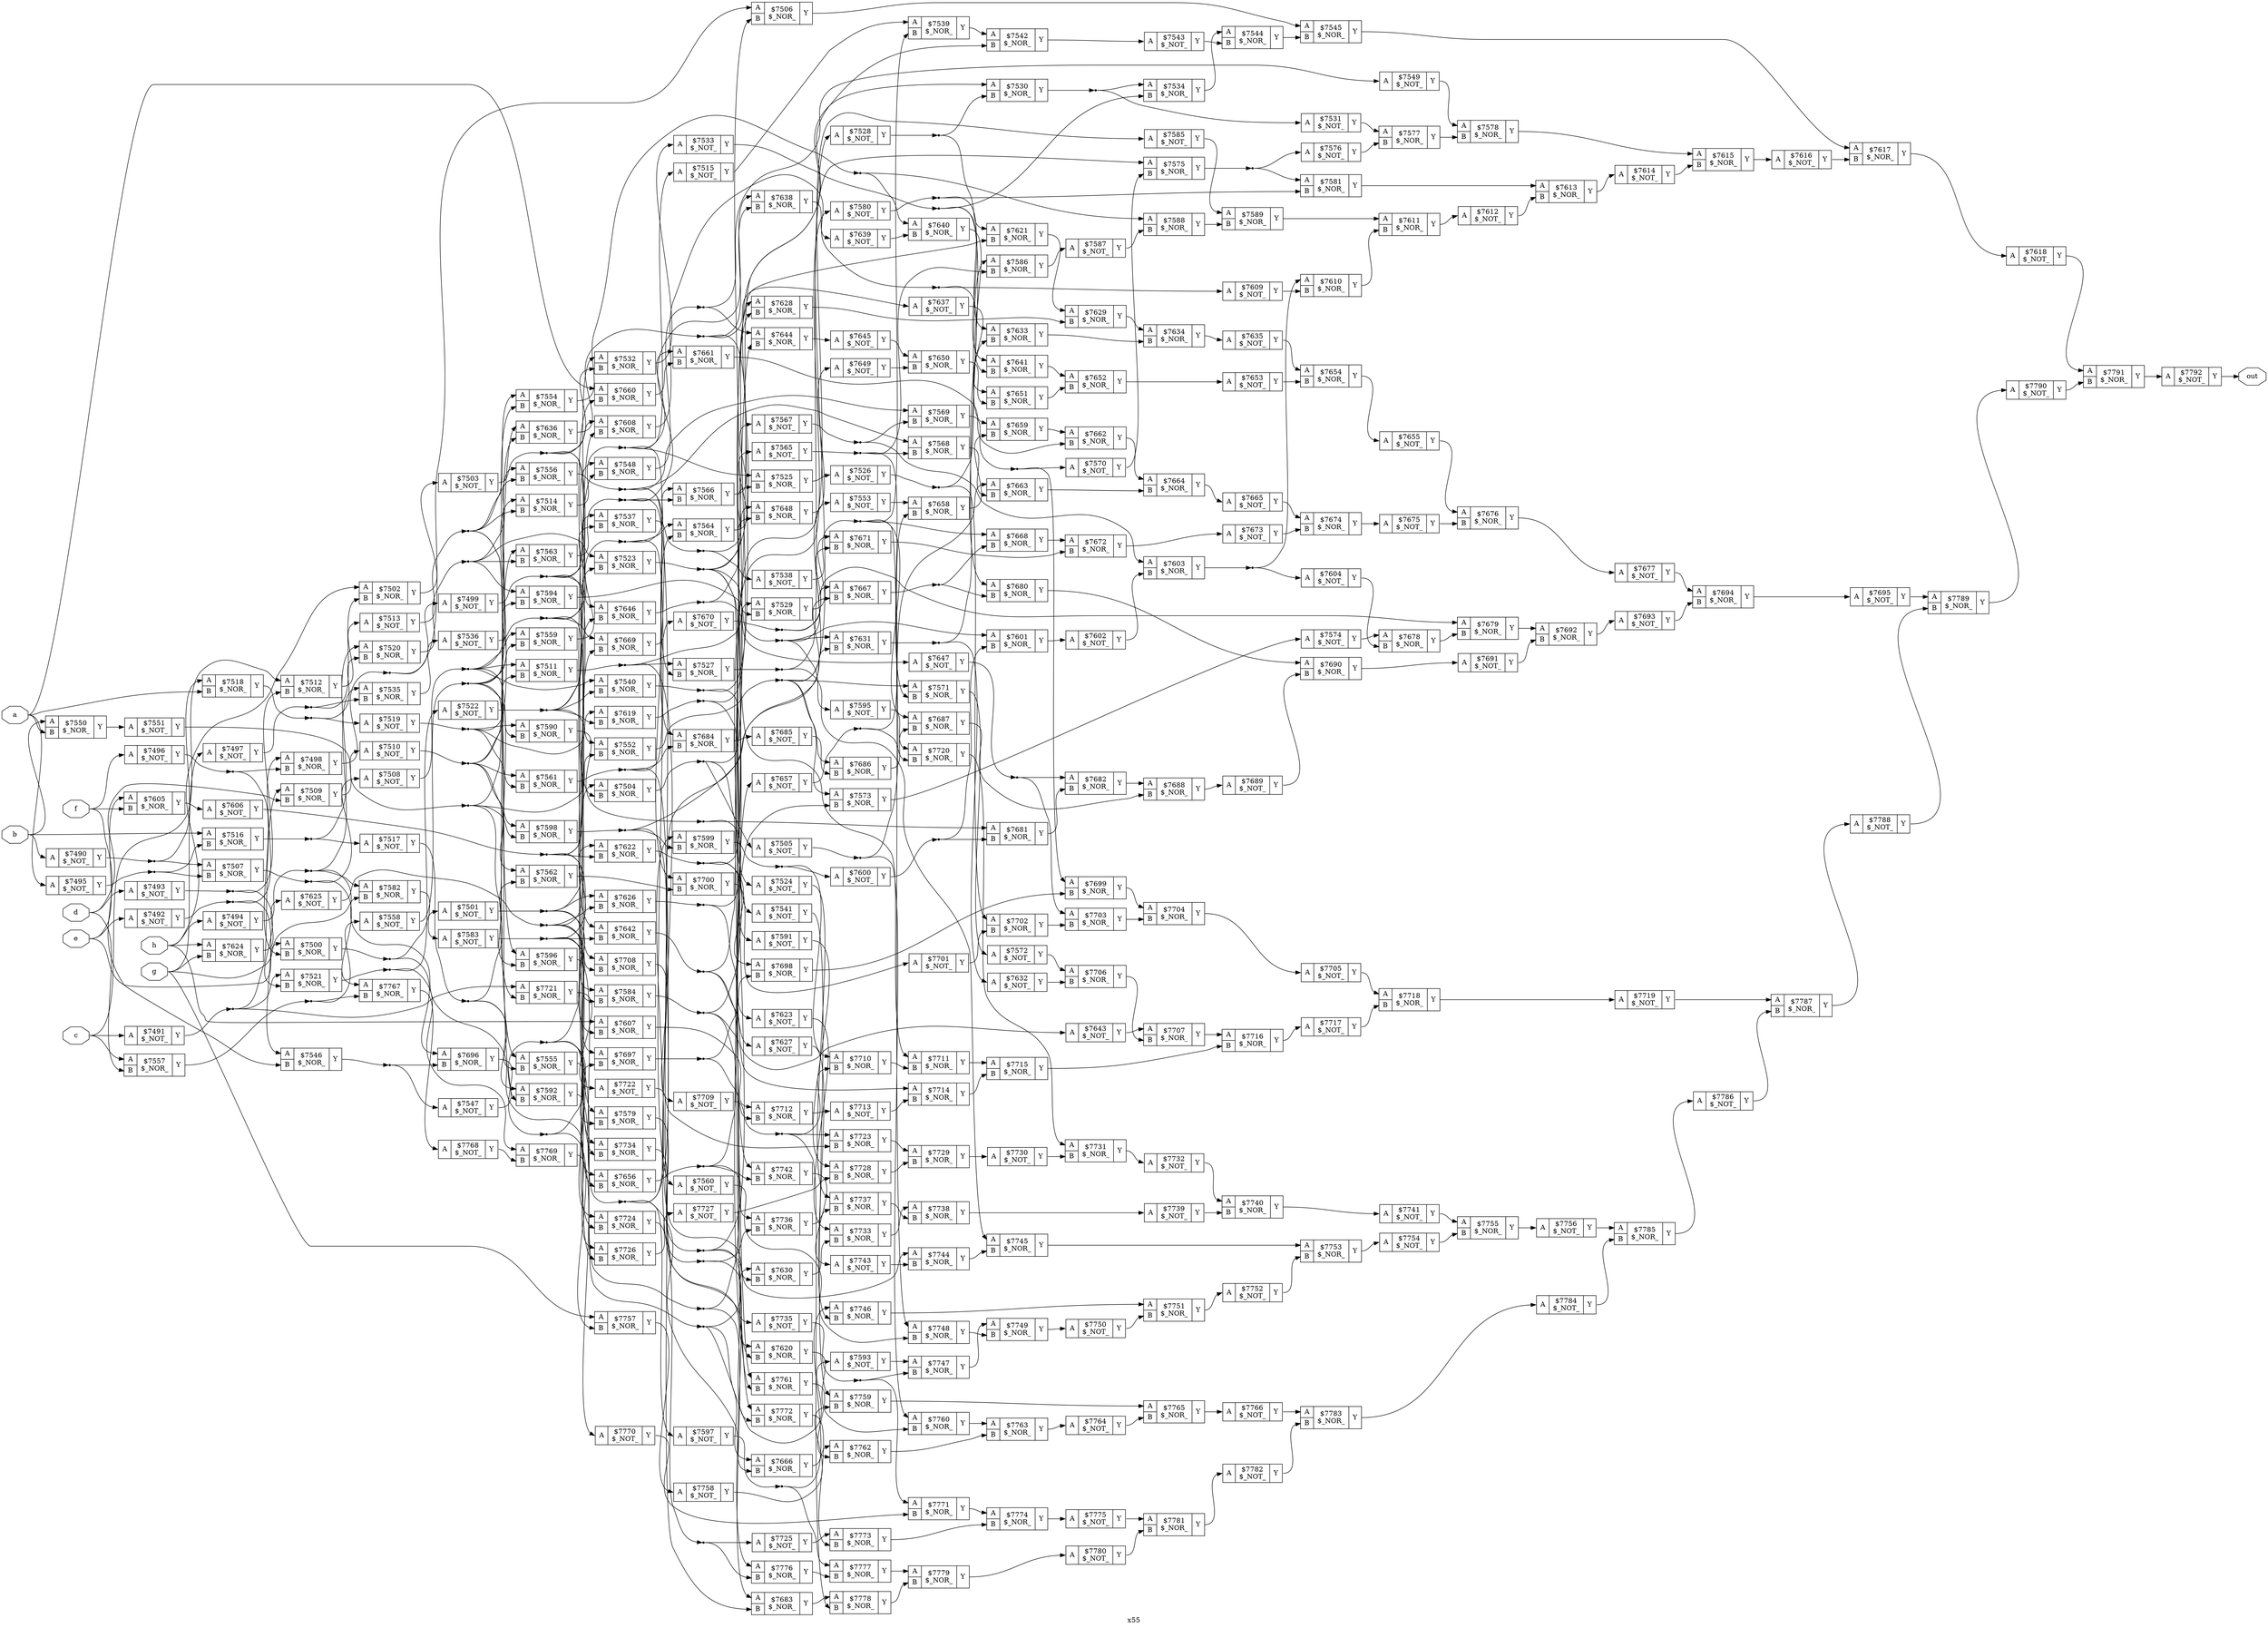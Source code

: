 digraph "x55" {
label="x55";
rankdir="LR";
remincross=true;
n303 [ shape=octagon, label="a", color="black", fontcolor="black" ];
n304 [ shape=octagon, label="b", color="black", fontcolor="black" ];
n305 [ shape=octagon, label="c", color="black", fontcolor="black" ];
n306 [ shape=octagon, label="d", color="black", fontcolor="black" ];
n307 [ shape=octagon, label="e", color="black", fontcolor="black" ];
n308 [ shape=octagon, label="f", color="black", fontcolor="black" ];
n309 [ shape=octagon, label="g", color="black", fontcolor="black" ];
n310 [ shape=octagon, label="h", color="black", fontcolor="black" ];
n311 [ shape=octagon, label="out", color="black", fontcolor="black" ];
c314 [ shape=record, label="{{<p312> A}|$7490\n$_NOT_|{<p313> Y}}" ];
c315 [ shape=record, label="{{<p312> A}|$7491\n$_NOT_|{<p313> Y}}" ];
c316 [ shape=record, label="{{<p312> A}|$7492\n$_NOT_|{<p313> Y}}" ];
c317 [ shape=record, label="{{<p312> A}|$7493\n$_NOT_|{<p313> Y}}" ];
c318 [ shape=record, label="{{<p312> A}|$7494\n$_NOT_|{<p313> Y}}" ];
c319 [ shape=record, label="{{<p312> A}|$7495\n$_NOT_|{<p313> Y}}" ];
c320 [ shape=record, label="{{<p312> A}|$7496\n$_NOT_|{<p313> Y}}" ];
c321 [ shape=record, label="{{<p312> A}|$7497\n$_NOT_|{<p313> Y}}" ];
c323 [ shape=record, label="{{<p312> A|<p322> B}|$7498\n$_NOR_|{<p313> Y}}" ];
c324 [ shape=record, label="{{<p312> A}|$7499\n$_NOT_|{<p313> Y}}" ];
c325 [ shape=record, label="{{<p312> A|<p322> B}|$7500\n$_NOR_|{<p313> Y}}" ];
c326 [ shape=record, label="{{<p312> A}|$7501\n$_NOT_|{<p313> Y}}" ];
c327 [ shape=record, label="{{<p312> A|<p322> B}|$7502\n$_NOR_|{<p313> Y}}" ];
c328 [ shape=record, label="{{<p312> A}|$7503\n$_NOT_|{<p313> Y}}" ];
c329 [ shape=record, label="{{<p312> A|<p322> B}|$7504\n$_NOR_|{<p313> Y}}" ];
c330 [ shape=record, label="{{<p312> A}|$7505\n$_NOT_|{<p313> Y}}" ];
c331 [ shape=record, label="{{<p312> A|<p322> B}|$7506\n$_NOR_|{<p313> Y}}" ];
c332 [ shape=record, label="{{<p312> A|<p322> B}|$7507\n$_NOR_|{<p313> Y}}" ];
c333 [ shape=record, label="{{<p312> A}|$7508\n$_NOT_|{<p313> Y}}" ];
c334 [ shape=record, label="{{<p312> A|<p322> B}|$7509\n$_NOR_|{<p313> Y}}" ];
c335 [ shape=record, label="{{<p312> A}|$7510\n$_NOT_|{<p313> Y}}" ];
c336 [ shape=record, label="{{<p312> A|<p322> B}|$7511\n$_NOR_|{<p313> Y}}" ];
c337 [ shape=record, label="{{<p312> A|<p322> B}|$7512\n$_NOR_|{<p313> Y}}" ];
c338 [ shape=record, label="{{<p312> A}|$7513\n$_NOT_|{<p313> Y}}" ];
c339 [ shape=record, label="{{<p312> A|<p322> B}|$7514\n$_NOR_|{<p313> Y}}" ];
c340 [ shape=record, label="{{<p312> A}|$7515\n$_NOT_|{<p313> Y}}" ];
c341 [ shape=record, label="{{<p312> A|<p322> B}|$7516\n$_NOR_|{<p313> Y}}" ];
c342 [ shape=record, label="{{<p312> A}|$7517\n$_NOT_|{<p313> Y}}" ];
c343 [ shape=record, label="{{<p312> A|<p322> B}|$7518\n$_NOR_|{<p313> Y}}" ];
c344 [ shape=record, label="{{<p312> A}|$7519\n$_NOT_|{<p313> Y}}" ];
c345 [ shape=record, label="{{<p312> A|<p322> B}|$7520\n$_NOR_|{<p313> Y}}" ];
c346 [ shape=record, label="{{<p312> A|<p322> B}|$7521\n$_NOR_|{<p313> Y}}" ];
c347 [ shape=record, label="{{<p312> A}|$7522\n$_NOT_|{<p313> Y}}" ];
c348 [ shape=record, label="{{<p312> A|<p322> B}|$7523\n$_NOR_|{<p313> Y}}" ];
c349 [ shape=record, label="{{<p312> A}|$7524\n$_NOT_|{<p313> Y}}" ];
c350 [ shape=record, label="{{<p312> A|<p322> B}|$7525\n$_NOR_|{<p313> Y}}" ];
c351 [ shape=record, label="{{<p312> A}|$7526\n$_NOT_|{<p313> Y}}" ];
c352 [ shape=record, label="{{<p312> A|<p322> B}|$7527\n$_NOR_|{<p313> Y}}" ];
c353 [ shape=record, label="{{<p312> A}|$7528\n$_NOT_|{<p313> Y}}" ];
c354 [ shape=record, label="{{<p312> A|<p322> B}|$7529\n$_NOR_|{<p313> Y}}" ];
c355 [ shape=record, label="{{<p312> A|<p322> B}|$7530\n$_NOR_|{<p313> Y}}" ];
c356 [ shape=record, label="{{<p312> A}|$7531\n$_NOT_|{<p313> Y}}" ];
c357 [ shape=record, label="{{<p312> A|<p322> B}|$7532\n$_NOR_|{<p313> Y}}" ];
c358 [ shape=record, label="{{<p312> A}|$7533\n$_NOT_|{<p313> Y}}" ];
c359 [ shape=record, label="{{<p312> A|<p322> B}|$7534\n$_NOR_|{<p313> Y}}" ];
c360 [ shape=record, label="{{<p312> A|<p322> B}|$7535\n$_NOR_|{<p313> Y}}" ];
c361 [ shape=record, label="{{<p312> A}|$7536\n$_NOT_|{<p313> Y}}" ];
c362 [ shape=record, label="{{<p312> A|<p322> B}|$7537\n$_NOR_|{<p313> Y}}" ];
c363 [ shape=record, label="{{<p312> A}|$7538\n$_NOT_|{<p313> Y}}" ];
c364 [ shape=record, label="{{<p312> A|<p322> B}|$7539\n$_NOR_|{<p313> Y}}" ];
c365 [ shape=record, label="{{<p312> A|<p322> B}|$7540\n$_NOR_|{<p313> Y}}" ];
c366 [ shape=record, label="{{<p312> A}|$7541\n$_NOT_|{<p313> Y}}" ];
c367 [ shape=record, label="{{<p312> A|<p322> B}|$7542\n$_NOR_|{<p313> Y}}" ];
c368 [ shape=record, label="{{<p312> A}|$7543\n$_NOT_|{<p313> Y}}" ];
c369 [ shape=record, label="{{<p312> A|<p322> B}|$7544\n$_NOR_|{<p313> Y}}" ];
c370 [ shape=record, label="{{<p312> A|<p322> B}|$7545\n$_NOR_|{<p313> Y}}" ];
c371 [ shape=record, label="{{<p312> A|<p322> B}|$7546\n$_NOR_|{<p313> Y}}" ];
c372 [ shape=record, label="{{<p312> A}|$7547\n$_NOT_|{<p313> Y}}" ];
c373 [ shape=record, label="{{<p312> A|<p322> B}|$7548\n$_NOR_|{<p313> Y}}" ];
c374 [ shape=record, label="{{<p312> A}|$7549\n$_NOT_|{<p313> Y}}" ];
c375 [ shape=record, label="{{<p312> A|<p322> B}|$7550\n$_NOR_|{<p313> Y}}" ];
c376 [ shape=record, label="{{<p312> A}|$7551\n$_NOT_|{<p313> Y}}" ];
c377 [ shape=record, label="{{<p312> A|<p322> B}|$7552\n$_NOR_|{<p313> Y}}" ];
c378 [ shape=record, label="{{<p312> A}|$7553\n$_NOT_|{<p313> Y}}" ];
c379 [ shape=record, label="{{<p312> A|<p322> B}|$7554\n$_NOR_|{<p313> Y}}" ];
c380 [ shape=record, label="{{<p312> A|<p322> B}|$7555\n$_NOR_|{<p313> Y}}" ];
c381 [ shape=record, label="{{<p312> A|<p322> B}|$7556\n$_NOR_|{<p313> Y}}" ];
c382 [ shape=record, label="{{<p312> A|<p322> B}|$7557\n$_NOR_|{<p313> Y}}" ];
c383 [ shape=record, label="{{<p312> A}|$7558\n$_NOT_|{<p313> Y}}" ];
c384 [ shape=record, label="{{<p312> A|<p322> B}|$7559\n$_NOR_|{<p313> Y}}" ];
c385 [ shape=record, label="{{<p312> A}|$7560\n$_NOT_|{<p313> Y}}" ];
c386 [ shape=record, label="{{<p312> A|<p322> B}|$7561\n$_NOR_|{<p313> Y}}" ];
c387 [ shape=record, label="{{<p312> A|<p322> B}|$7562\n$_NOR_|{<p313> Y}}" ];
c388 [ shape=record, label="{{<p312> A|<p322> B}|$7563\n$_NOR_|{<p313> Y}}" ];
c389 [ shape=record, label="{{<p312> A|<p322> B}|$7564\n$_NOR_|{<p313> Y}}" ];
c390 [ shape=record, label="{{<p312> A}|$7565\n$_NOT_|{<p313> Y}}" ];
c391 [ shape=record, label="{{<p312> A|<p322> B}|$7566\n$_NOR_|{<p313> Y}}" ];
c392 [ shape=record, label="{{<p312> A}|$7567\n$_NOT_|{<p313> Y}}" ];
c393 [ shape=record, label="{{<p312> A|<p322> B}|$7568\n$_NOR_|{<p313> Y}}" ];
c394 [ shape=record, label="{{<p312> A|<p322> B}|$7569\n$_NOR_|{<p313> Y}}" ];
c395 [ shape=record, label="{{<p312> A}|$7570\n$_NOT_|{<p313> Y}}" ];
c396 [ shape=record, label="{{<p312> A|<p322> B}|$7571\n$_NOR_|{<p313> Y}}" ];
c397 [ shape=record, label="{{<p312> A}|$7572\n$_NOT_|{<p313> Y}}" ];
c398 [ shape=record, label="{{<p312> A|<p322> B}|$7573\n$_NOR_|{<p313> Y}}" ];
c399 [ shape=record, label="{{<p312> A}|$7574\n$_NOT_|{<p313> Y}}" ];
c400 [ shape=record, label="{{<p312> A|<p322> B}|$7575\n$_NOR_|{<p313> Y}}" ];
c401 [ shape=record, label="{{<p312> A}|$7576\n$_NOT_|{<p313> Y}}" ];
c402 [ shape=record, label="{{<p312> A|<p322> B}|$7577\n$_NOR_|{<p313> Y}}" ];
c403 [ shape=record, label="{{<p312> A|<p322> B}|$7578\n$_NOR_|{<p313> Y}}" ];
c404 [ shape=record, label="{{<p312> A|<p322> B}|$7579\n$_NOR_|{<p313> Y}}" ];
c405 [ shape=record, label="{{<p312> A}|$7580\n$_NOT_|{<p313> Y}}" ];
c406 [ shape=record, label="{{<p312> A|<p322> B}|$7581\n$_NOR_|{<p313> Y}}" ];
c407 [ shape=record, label="{{<p312> A|<p322> B}|$7582\n$_NOR_|{<p313> Y}}" ];
c408 [ shape=record, label="{{<p312> A}|$7583\n$_NOT_|{<p313> Y}}" ];
c409 [ shape=record, label="{{<p312> A|<p322> B}|$7584\n$_NOR_|{<p313> Y}}" ];
c410 [ shape=record, label="{{<p312> A}|$7585\n$_NOT_|{<p313> Y}}" ];
c411 [ shape=record, label="{{<p312> A|<p322> B}|$7586\n$_NOR_|{<p313> Y}}" ];
c412 [ shape=record, label="{{<p312> A}|$7587\n$_NOT_|{<p313> Y}}" ];
c413 [ shape=record, label="{{<p312> A|<p322> B}|$7588\n$_NOR_|{<p313> Y}}" ];
c414 [ shape=record, label="{{<p312> A|<p322> B}|$7589\n$_NOR_|{<p313> Y}}" ];
c415 [ shape=record, label="{{<p312> A|<p322> B}|$7590\n$_NOR_|{<p313> Y}}" ];
c416 [ shape=record, label="{{<p312> A}|$7591\n$_NOT_|{<p313> Y}}" ];
c417 [ shape=record, label="{{<p312> A|<p322> B}|$7592\n$_NOR_|{<p313> Y}}" ];
c418 [ shape=record, label="{{<p312> A}|$7593\n$_NOT_|{<p313> Y}}" ];
c419 [ shape=record, label="{{<p312> A|<p322> B}|$7594\n$_NOR_|{<p313> Y}}" ];
c420 [ shape=record, label="{{<p312> A}|$7595\n$_NOT_|{<p313> Y}}" ];
c421 [ shape=record, label="{{<p312> A|<p322> B}|$7596\n$_NOR_|{<p313> Y}}" ];
c422 [ shape=record, label="{{<p312> A}|$7597\n$_NOT_|{<p313> Y}}" ];
c423 [ shape=record, label="{{<p312> A|<p322> B}|$7598\n$_NOR_|{<p313> Y}}" ];
c424 [ shape=record, label="{{<p312> A|<p322> B}|$7599\n$_NOR_|{<p313> Y}}" ];
c425 [ shape=record, label="{{<p312> A}|$7600\n$_NOT_|{<p313> Y}}" ];
c426 [ shape=record, label="{{<p312> A|<p322> B}|$7601\n$_NOR_|{<p313> Y}}" ];
c427 [ shape=record, label="{{<p312> A}|$7602\n$_NOT_|{<p313> Y}}" ];
c428 [ shape=record, label="{{<p312> A|<p322> B}|$7603\n$_NOR_|{<p313> Y}}" ];
c429 [ shape=record, label="{{<p312> A}|$7604\n$_NOT_|{<p313> Y}}" ];
c430 [ shape=record, label="{{<p312> A|<p322> B}|$7605\n$_NOR_|{<p313> Y}}" ];
c431 [ shape=record, label="{{<p312> A}|$7606\n$_NOT_|{<p313> Y}}" ];
c432 [ shape=record, label="{{<p312> A|<p322> B}|$7607\n$_NOR_|{<p313> Y}}" ];
c433 [ shape=record, label="{{<p312> A|<p322> B}|$7608\n$_NOR_|{<p313> Y}}" ];
c434 [ shape=record, label="{{<p312> A}|$7609\n$_NOT_|{<p313> Y}}" ];
c435 [ shape=record, label="{{<p312> A|<p322> B}|$7610\n$_NOR_|{<p313> Y}}" ];
c436 [ shape=record, label="{{<p312> A|<p322> B}|$7611\n$_NOR_|{<p313> Y}}" ];
c437 [ shape=record, label="{{<p312> A}|$7612\n$_NOT_|{<p313> Y}}" ];
c438 [ shape=record, label="{{<p312> A|<p322> B}|$7613\n$_NOR_|{<p313> Y}}" ];
c439 [ shape=record, label="{{<p312> A}|$7614\n$_NOT_|{<p313> Y}}" ];
c440 [ shape=record, label="{{<p312> A|<p322> B}|$7615\n$_NOR_|{<p313> Y}}" ];
c441 [ shape=record, label="{{<p312> A}|$7616\n$_NOT_|{<p313> Y}}" ];
c442 [ shape=record, label="{{<p312> A|<p322> B}|$7617\n$_NOR_|{<p313> Y}}" ];
c443 [ shape=record, label="{{<p312> A}|$7618\n$_NOT_|{<p313> Y}}" ];
c444 [ shape=record, label="{{<p312> A|<p322> B}|$7619\n$_NOR_|{<p313> Y}}" ];
c445 [ shape=record, label="{{<p312> A|<p322> B}|$7620\n$_NOR_|{<p313> Y}}" ];
c446 [ shape=record, label="{{<p312> A|<p322> B}|$7621\n$_NOR_|{<p313> Y}}" ];
c447 [ shape=record, label="{{<p312> A|<p322> B}|$7622\n$_NOR_|{<p313> Y}}" ];
c448 [ shape=record, label="{{<p312> A}|$7623\n$_NOT_|{<p313> Y}}" ];
c449 [ shape=record, label="{{<p312> A|<p322> B}|$7624\n$_NOR_|{<p313> Y}}" ];
c450 [ shape=record, label="{{<p312> A}|$7625\n$_NOT_|{<p313> Y}}" ];
c451 [ shape=record, label="{{<p312> A|<p322> B}|$7626\n$_NOR_|{<p313> Y}}" ];
c452 [ shape=record, label="{{<p312> A}|$7627\n$_NOT_|{<p313> Y}}" ];
c453 [ shape=record, label="{{<p312> A|<p322> B}|$7628\n$_NOR_|{<p313> Y}}" ];
c454 [ shape=record, label="{{<p312> A|<p322> B}|$7629\n$_NOR_|{<p313> Y}}" ];
c455 [ shape=record, label="{{<p312> A|<p322> B}|$7630\n$_NOR_|{<p313> Y}}" ];
c456 [ shape=record, label="{{<p312> A|<p322> B}|$7631\n$_NOR_|{<p313> Y}}" ];
c457 [ shape=record, label="{{<p312> A}|$7632\n$_NOT_|{<p313> Y}}" ];
c458 [ shape=record, label="{{<p312> A|<p322> B}|$7633\n$_NOR_|{<p313> Y}}" ];
c459 [ shape=record, label="{{<p312> A|<p322> B}|$7634\n$_NOR_|{<p313> Y}}" ];
c460 [ shape=record, label="{{<p312> A}|$7635\n$_NOT_|{<p313> Y}}" ];
c461 [ shape=record, label="{{<p312> A|<p322> B}|$7636\n$_NOR_|{<p313> Y}}" ];
c462 [ shape=record, label="{{<p312> A}|$7637\n$_NOT_|{<p313> Y}}" ];
c463 [ shape=record, label="{{<p312> A|<p322> B}|$7638\n$_NOR_|{<p313> Y}}" ];
c464 [ shape=record, label="{{<p312> A}|$7639\n$_NOT_|{<p313> Y}}" ];
c465 [ shape=record, label="{{<p312> A|<p322> B}|$7640\n$_NOR_|{<p313> Y}}" ];
c466 [ shape=record, label="{{<p312> A|<p322> B}|$7641\n$_NOR_|{<p313> Y}}" ];
c467 [ shape=record, label="{{<p312> A|<p322> B}|$7642\n$_NOR_|{<p313> Y}}" ];
c468 [ shape=record, label="{{<p312> A}|$7643\n$_NOT_|{<p313> Y}}" ];
c469 [ shape=record, label="{{<p312> A|<p322> B}|$7644\n$_NOR_|{<p313> Y}}" ];
c470 [ shape=record, label="{{<p312> A}|$7645\n$_NOT_|{<p313> Y}}" ];
c471 [ shape=record, label="{{<p312> A|<p322> B}|$7646\n$_NOR_|{<p313> Y}}" ];
c472 [ shape=record, label="{{<p312> A}|$7647\n$_NOT_|{<p313> Y}}" ];
c473 [ shape=record, label="{{<p312> A|<p322> B}|$7648\n$_NOR_|{<p313> Y}}" ];
c474 [ shape=record, label="{{<p312> A}|$7649\n$_NOT_|{<p313> Y}}" ];
c475 [ shape=record, label="{{<p312> A|<p322> B}|$7650\n$_NOR_|{<p313> Y}}" ];
c476 [ shape=record, label="{{<p312> A|<p322> B}|$7651\n$_NOR_|{<p313> Y}}" ];
c477 [ shape=record, label="{{<p312> A|<p322> B}|$7652\n$_NOR_|{<p313> Y}}" ];
c478 [ shape=record, label="{{<p312> A}|$7653\n$_NOT_|{<p313> Y}}" ];
c479 [ shape=record, label="{{<p312> A|<p322> B}|$7654\n$_NOR_|{<p313> Y}}" ];
c480 [ shape=record, label="{{<p312> A}|$7655\n$_NOT_|{<p313> Y}}" ];
c481 [ shape=record, label="{{<p312> A|<p322> B}|$7656\n$_NOR_|{<p313> Y}}" ];
c482 [ shape=record, label="{{<p312> A}|$7657\n$_NOT_|{<p313> Y}}" ];
c483 [ shape=record, label="{{<p312> A|<p322> B}|$7658\n$_NOR_|{<p313> Y}}" ];
c484 [ shape=record, label="{{<p312> A|<p322> B}|$7659\n$_NOR_|{<p313> Y}}" ];
c485 [ shape=record, label="{{<p312> A|<p322> B}|$7660\n$_NOR_|{<p313> Y}}" ];
c486 [ shape=record, label="{{<p312> A|<p322> B}|$7661\n$_NOR_|{<p313> Y}}" ];
c487 [ shape=record, label="{{<p312> A|<p322> B}|$7662\n$_NOR_|{<p313> Y}}" ];
c488 [ shape=record, label="{{<p312> A|<p322> B}|$7663\n$_NOR_|{<p313> Y}}" ];
c489 [ shape=record, label="{{<p312> A|<p322> B}|$7664\n$_NOR_|{<p313> Y}}" ];
c490 [ shape=record, label="{{<p312> A}|$7665\n$_NOT_|{<p313> Y}}" ];
c491 [ shape=record, label="{{<p312> A|<p322> B}|$7666\n$_NOR_|{<p313> Y}}" ];
c492 [ shape=record, label="{{<p312> A|<p322> B}|$7667\n$_NOR_|{<p313> Y}}" ];
c493 [ shape=record, label="{{<p312> A|<p322> B}|$7668\n$_NOR_|{<p313> Y}}" ];
c494 [ shape=record, label="{{<p312> A|<p322> B}|$7669\n$_NOR_|{<p313> Y}}" ];
c495 [ shape=record, label="{{<p312> A}|$7670\n$_NOT_|{<p313> Y}}" ];
c496 [ shape=record, label="{{<p312> A|<p322> B}|$7671\n$_NOR_|{<p313> Y}}" ];
c497 [ shape=record, label="{{<p312> A|<p322> B}|$7672\n$_NOR_|{<p313> Y}}" ];
c498 [ shape=record, label="{{<p312> A}|$7673\n$_NOT_|{<p313> Y}}" ];
c499 [ shape=record, label="{{<p312> A|<p322> B}|$7674\n$_NOR_|{<p313> Y}}" ];
c500 [ shape=record, label="{{<p312> A}|$7675\n$_NOT_|{<p313> Y}}" ];
c501 [ shape=record, label="{{<p312> A|<p322> B}|$7676\n$_NOR_|{<p313> Y}}" ];
c502 [ shape=record, label="{{<p312> A}|$7677\n$_NOT_|{<p313> Y}}" ];
c503 [ shape=record, label="{{<p312> A|<p322> B}|$7678\n$_NOR_|{<p313> Y}}" ];
c504 [ shape=record, label="{{<p312> A|<p322> B}|$7679\n$_NOR_|{<p313> Y}}" ];
c505 [ shape=record, label="{{<p312> A|<p322> B}|$7680\n$_NOR_|{<p313> Y}}" ];
c506 [ shape=record, label="{{<p312> A|<p322> B}|$7681\n$_NOR_|{<p313> Y}}" ];
c507 [ shape=record, label="{{<p312> A|<p322> B}|$7682\n$_NOR_|{<p313> Y}}" ];
c508 [ shape=record, label="{{<p312> A|<p322> B}|$7683\n$_NOR_|{<p313> Y}}" ];
c509 [ shape=record, label="{{<p312> A|<p322> B}|$7684\n$_NOR_|{<p313> Y}}" ];
c510 [ shape=record, label="{{<p312> A}|$7685\n$_NOT_|{<p313> Y}}" ];
c511 [ shape=record, label="{{<p312> A|<p322> B}|$7686\n$_NOR_|{<p313> Y}}" ];
c512 [ shape=record, label="{{<p312> A|<p322> B}|$7687\n$_NOR_|{<p313> Y}}" ];
c513 [ shape=record, label="{{<p312> A|<p322> B}|$7688\n$_NOR_|{<p313> Y}}" ];
c514 [ shape=record, label="{{<p312> A}|$7689\n$_NOT_|{<p313> Y}}" ];
c515 [ shape=record, label="{{<p312> A|<p322> B}|$7690\n$_NOR_|{<p313> Y}}" ];
c516 [ shape=record, label="{{<p312> A}|$7691\n$_NOT_|{<p313> Y}}" ];
c517 [ shape=record, label="{{<p312> A|<p322> B}|$7692\n$_NOR_|{<p313> Y}}" ];
c518 [ shape=record, label="{{<p312> A}|$7693\n$_NOT_|{<p313> Y}}" ];
c519 [ shape=record, label="{{<p312> A|<p322> B}|$7694\n$_NOR_|{<p313> Y}}" ];
c520 [ shape=record, label="{{<p312> A}|$7695\n$_NOT_|{<p313> Y}}" ];
c521 [ shape=record, label="{{<p312> A|<p322> B}|$7696\n$_NOR_|{<p313> Y}}" ];
c522 [ shape=record, label="{{<p312> A|<p322> B}|$7697\n$_NOR_|{<p313> Y}}" ];
c523 [ shape=record, label="{{<p312> A|<p322> B}|$7698\n$_NOR_|{<p313> Y}}" ];
c524 [ shape=record, label="{{<p312> A|<p322> B}|$7699\n$_NOR_|{<p313> Y}}" ];
c525 [ shape=record, label="{{<p312> A|<p322> B}|$7700\n$_NOR_|{<p313> Y}}" ];
c526 [ shape=record, label="{{<p312> A}|$7701\n$_NOT_|{<p313> Y}}" ];
c527 [ shape=record, label="{{<p312> A|<p322> B}|$7702\n$_NOR_|{<p313> Y}}" ];
c528 [ shape=record, label="{{<p312> A|<p322> B}|$7703\n$_NOR_|{<p313> Y}}" ];
c529 [ shape=record, label="{{<p312> A|<p322> B}|$7704\n$_NOR_|{<p313> Y}}" ];
c530 [ shape=record, label="{{<p312> A}|$7705\n$_NOT_|{<p313> Y}}" ];
c531 [ shape=record, label="{{<p312> A|<p322> B}|$7706\n$_NOR_|{<p313> Y}}" ];
c532 [ shape=record, label="{{<p312> A|<p322> B}|$7707\n$_NOR_|{<p313> Y}}" ];
c533 [ shape=record, label="{{<p312> A|<p322> B}|$7708\n$_NOR_|{<p313> Y}}" ];
c534 [ shape=record, label="{{<p312> A}|$7709\n$_NOT_|{<p313> Y}}" ];
c535 [ shape=record, label="{{<p312> A|<p322> B}|$7710\n$_NOR_|{<p313> Y}}" ];
c536 [ shape=record, label="{{<p312> A|<p322> B}|$7711\n$_NOR_|{<p313> Y}}" ];
c537 [ shape=record, label="{{<p312> A|<p322> B}|$7712\n$_NOR_|{<p313> Y}}" ];
c538 [ shape=record, label="{{<p312> A}|$7713\n$_NOT_|{<p313> Y}}" ];
c539 [ shape=record, label="{{<p312> A|<p322> B}|$7714\n$_NOR_|{<p313> Y}}" ];
c540 [ shape=record, label="{{<p312> A|<p322> B}|$7715\n$_NOR_|{<p313> Y}}" ];
c541 [ shape=record, label="{{<p312> A|<p322> B}|$7716\n$_NOR_|{<p313> Y}}" ];
c542 [ shape=record, label="{{<p312> A}|$7717\n$_NOT_|{<p313> Y}}" ];
c543 [ shape=record, label="{{<p312> A|<p322> B}|$7718\n$_NOR_|{<p313> Y}}" ];
c544 [ shape=record, label="{{<p312> A}|$7719\n$_NOT_|{<p313> Y}}" ];
c545 [ shape=record, label="{{<p312> A|<p322> B}|$7720\n$_NOR_|{<p313> Y}}" ];
c546 [ shape=record, label="{{<p312> A|<p322> B}|$7721\n$_NOR_|{<p313> Y}}" ];
c547 [ shape=record, label="{{<p312> A}|$7722\n$_NOT_|{<p313> Y}}" ];
c548 [ shape=record, label="{{<p312> A|<p322> B}|$7723\n$_NOR_|{<p313> Y}}" ];
c549 [ shape=record, label="{{<p312> A|<p322> B}|$7724\n$_NOR_|{<p313> Y}}" ];
c550 [ shape=record, label="{{<p312> A}|$7725\n$_NOT_|{<p313> Y}}" ];
c551 [ shape=record, label="{{<p312> A|<p322> B}|$7726\n$_NOR_|{<p313> Y}}" ];
c552 [ shape=record, label="{{<p312> A}|$7727\n$_NOT_|{<p313> Y}}" ];
c553 [ shape=record, label="{{<p312> A|<p322> B}|$7728\n$_NOR_|{<p313> Y}}" ];
c554 [ shape=record, label="{{<p312> A|<p322> B}|$7729\n$_NOR_|{<p313> Y}}" ];
c555 [ shape=record, label="{{<p312> A}|$7730\n$_NOT_|{<p313> Y}}" ];
c556 [ shape=record, label="{{<p312> A|<p322> B}|$7731\n$_NOR_|{<p313> Y}}" ];
c557 [ shape=record, label="{{<p312> A}|$7732\n$_NOT_|{<p313> Y}}" ];
c558 [ shape=record, label="{{<p312> A|<p322> B}|$7733\n$_NOR_|{<p313> Y}}" ];
c559 [ shape=record, label="{{<p312> A|<p322> B}|$7734\n$_NOR_|{<p313> Y}}" ];
c560 [ shape=record, label="{{<p312> A}|$7735\n$_NOT_|{<p313> Y}}" ];
c561 [ shape=record, label="{{<p312> A|<p322> B}|$7736\n$_NOR_|{<p313> Y}}" ];
c562 [ shape=record, label="{{<p312> A|<p322> B}|$7737\n$_NOR_|{<p313> Y}}" ];
c563 [ shape=record, label="{{<p312> A|<p322> B}|$7738\n$_NOR_|{<p313> Y}}" ];
c564 [ shape=record, label="{{<p312> A}|$7739\n$_NOT_|{<p313> Y}}" ];
c565 [ shape=record, label="{{<p312> A|<p322> B}|$7740\n$_NOR_|{<p313> Y}}" ];
c566 [ shape=record, label="{{<p312> A}|$7741\n$_NOT_|{<p313> Y}}" ];
c567 [ shape=record, label="{{<p312> A|<p322> B}|$7742\n$_NOR_|{<p313> Y}}" ];
c568 [ shape=record, label="{{<p312> A}|$7743\n$_NOT_|{<p313> Y}}" ];
c569 [ shape=record, label="{{<p312> A|<p322> B}|$7744\n$_NOR_|{<p313> Y}}" ];
c570 [ shape=record, label="{{<p312> A|<p322> B}|$7745\n$_NOR_|{<p313> Y}}" ];
c571 [ shape=record, label="{{<p312> A|<p322> B}|$7746\n$_NOR_|{<p313> Y}}" ];
c572 [ shape=record, label="{{<p312> A|<p322> B}|$7747\n$_NOR_|{<p313> Y}}" ];
c573 [ shape=record, label="{{<p312> A|<p322> B}|$7748\n$_NOR_|{<p313> Y}}" ];
c574 [ shape=record, label="{{<p312> A|<p322> B}|$7749\n$_NOR_|{<p313> Y}}" ];
c575 [ shape=record, label="{{<p312> A}|$7750\n$_NOT_|{<p313> Y}}" ];
c576 [ shape=record, label="{{<p312> A|<p322> B}|$7751\n$_NOR_|{<p313> Y}}" ];
c577 [ shape=record, label="{{<p312> A}|$7752\n$_NOT_|{<p313> Y}}" ];
c578 [ shape=record, label="{{<p312> A|<p322> B}|$7753\n$_NOR_|{<p313> Y}}" ];
c579 [ shape=record, label="{{<p312> A}|$7754\n$_NOT_|{<p313> Y}}" ];
c580 [ shape=record, label="{{<p312> A|<p322> B}|$7755\n$_NOR_|{<p313> Y}}" ];
c581 [ shape=record, label="{{<p312> A}|$7756\n$_NOT_|{<p313> Y}}" ];
c582 [ shape=record, label="{{<p312> A|<p322> B}|$7757\n$_NOR_|{<p313> Y}}" ];
c583 [ shape=record, label="{{<p312> A}|$7758\n$_NOT_|{<p313> Y}}" ];
c584 [ shape=record, label="{{<p312> A|<p322> B}|$7759\n$_NOR_|{<p313> Y}}" ];
c585 [ shape=record, label="{{<p312> A|<p322> B}|$7760\n$_NOR_|{<p313> Y}}" ];
c586 [ shape=record, label="{{<p312> A|<p322> B}|$7761\n$_NOR_|{<p313> Y}}" ];
c587 [ shape=record, label="{{<p312> A|<p322> B}|$7762\n$_NOR_|{<p313> Y}}" ];
c588 [ shape=record, label="{{<p312> A|<p322> B}|$7763\n$_NOR_|{<p313> Y}}" ];
c589 [ shape=record, label="{{<p312> A}|$7764\n$_NOT_|{<p313> Y}}" ];
c590 [ shape=record, label="{{<p312> A|<p322> B}|$7765\n$_NOR_|{<p313> Y}}" ];
c591 [ shape=record, label="{{<p312> A}|$7766\n$_NOT_|{<p313> Y}}" ];
c592 [ shape=record, label="{{<p312> A|<p322> B}|$7767\n$_NOR_|{<p313> Y}}" ];
c593 [ shape=record, label="{{<p312> A}|$7768\n$_NOT_|{<p313> Y}}" ];
c594 [ shape=record, label="{{<p312> A|<p322> B}|$7769\n$_NOR_|{<p313> Y}}" ];
c595 [ shape=record, label="{{<p312> A}|$7770\n$_NOT_|{<p313> Y}}" ];
c596 [ shape=record, label="{{<p312> A|<p322> B}|$7771\n$_NOR_|{<p313> Y}}" ];
c597 [ shape=record, label="{{<p312> A|<p322> B}|$7772\n$_NOR_|{<p313> Y}}" ];
c598 [ shape=record, label="{{<p312> A|<p322> B}|$7773\n$_NOR_|{<p313> Y}}" ];
c599 [ shape=record, label="{{<p312> A|<p322> B}|$7774\n$_NOR_|{<p313> Y}}" ];
c600 [ shape=record, label="{{<p312> A}|$7775\n$_NOT_|{<p313> Y}}" ];
c601 [ shape=record, label="{{<p312> A|<p322> B}|$7776\n$_NOR_|{<p313> Y}}" ];
c602 [ shape=record, label="{{<p312> A|<p322> B}|$7777\n$_NOR_|{<p313> Y}}" ];
c603 [ shape=record, label="{{<p312> A|<p322> B}|$7778\n$_NOR_|{<p313> Y}}" ];
c604 [ shape=record, label="{{<p312> A|<p322> B}|$7779\n$_NOR_|{<p313> Y}}" ];
c605 [ shape=record, label="{{<p312> A}|$7780\n$_NOT_|{<p313> Y}}" ];
c606 [ shape=record, label="{{<p312> A|<p322> B}|$7781\n$_NOR_|{<p313> Y}}" ];
c607 [ shape=record, label="{{<p312> A}|$7782\n$_NOT_|{<p313> Y}}" ];
c608 [ shape=record, label="{{<p312> A|<p322> B}|$7783\n$_NOR_|{<p313> Y}}" ];
c609 [ shape=record, label="{{<p312> A}|$7784\n$_NOT_|{<p313> Y}}" ];
c610 [ shape=record, label="{{<p312> A|<p322> B}|$7785\n$_NOR_|{<p313> Y}}" ];
c611 [ shape=record, label="{{<p312> A}|$7786\n$_NOT_|{<p313> Y}}" ];
c612 [ shape=record, label="{{<p312> A|<p322> B}|$7787\n$_NOR_|{<p313> Y}}" ];
c613 [ shape=record, label="{{<p312> A}|$7788\n$_NOT_|{<p313> Y}}" ];
c614 [ shape=record, label="{{<p312> A|<p322> B}|$7789\n$_NOR_|{<p313> Y}}" ];
c615 [ shape=record, label="{{<p312> A}|$7790\n$_NOT_|{<p313> Y}}" ];
c616 [ shape=record, label="{{<p312> A|<p322> B}|$7791\n$_NOR_|{<p313> Y}}" ];
c617 [ shape=record, label="{{<p312> A}|$7792\n$_NOT_|{<p313> Y}}" ];
n1 [ shape=point ];
c405:p313:e -> n1:w [color="black", label=""];
n1:e -> c406:p322:w [color="black", label=""];
n1:e -> c458:p312:w [color="black", label=""];
c414:p313:e -> c436:p312:w [color="black", label=""];
n100 [ shape=point ];
c495:p313:e -> n100:w [color="black", label=""];
n100:e -> c496:p322:w [color="black", label=""];
n100:e -> c504:p312:w [color="black", label=""];
c496:p313:e -> c497:p322:w [color="black", label=""];
c497:p313:e -> c498:p312:w [color="black", label=""];
c498:p313:e -> c499:p322:w [color="black", label=""];
c499:p313:e -> c500:p312:w [color="black", label=""];
c500:p313:e -> c501:p322:w [color="black", label=""];
c501:p313:e -> c502:p312:w [color="black", label=""];
c502:p313:e -> c519:p312:w [color="black", label=""];
c503:p313:e -> c504:p322:w [color="black", label=""];
c504:p313:e -> c517:p312:w [color="black", label=""];
n11 [ shape=point ];
c314:p313:e -> n11:w [color="black", label=""];
n11:e -> c332:p312:w [color="black", label=""];
n11:e -> c343:p312:w [color="black", label=""];
n110 [ shape=point ];
c324:p313:e -> n110:w [color="black", label=""];
n110:e -> c357:p312:w [color="black", label=""];
n110:e -> c362:p312:w [color="black", label=""];
n110:e -> c467:p312:w [color="black", label=""];
n110:e -> c471:p312:w [color="black", label=""];
c505:p313:e -> c515:p312:w [color="black", label=""];
c506:p313:e -> c507:p322:w [color="black", label=""];
c507:p313:e -> c513:p312:w [color="black", label=""];
c508:p313:e -> c603:p312:w [color="black", label=""];
c509:p313:e -> c510:p312:w [color="black", label=""];
c510:p313:e -> c511:p322:w [color="black", label=""];
c511:p313:e -> c512:p322:w [color="black", label=""];
c512:p313:e -> c513:p322:w [color="black", label=""];
c513:p313:e -> c514:p312:w [color="black", label=""];
n12 [ shape=point ];
c415:p313:e -> n12:w [color="black", label=""];
n12:e -> c416:p312:w [color="black", label=""];
n12:e -> c506:p312:w [color="black", label=""];
c514:p313:e -> c515:p322:w [color="black", label=""];
n121 [ shape=point ];
c325:p313:e -> n121:w [color="black", label=""];
n121:e -> c326:p312:w [color="black", label=""];
n121:e -> c521:p312:w [color="black", label=""];
c515:p313:e -> c516:p312:w [color="black", label=""];
c516:p313:e -> c517:p322:w [color="black", label=""];
c517:p313:e -> c518:p312:w [color="black", label=""];
c518:p313:e -> c519:p322:w [color="black", label=""];
c519:p313:e -> c520:p312:w [color="black", label=""];
c520:p313:e -> c614:p312:w [color="black", label=""];
n128 [ shape=point ];
c521:p313:e -> n128:w [color="black", label=""];
n128:e -> c522:p322:w [color="black", label=""];
n128:e -> c582:p322:w [color="black", label=""];
n129 [ shape=point ];
c522:p313:e -> n129:w [color="black", label=""];
n129:e -> c523:p322:w [color="black", label=""];
n129:e -> c537:p322:w [color="black", label=""];
c416:p313:e -> c553:p312:w [color="black", label=""];
c523:p313:e -> c524:p322:w [color="black", label=""];
c524:p313:e -> c529:p312:w [color="black", label=""];
n132 [ shape=point ];
c326:p313:e -> n132:w [color="black", label=""];
n132:e -> c329:p312:w [color="black", label=""];
n132:e -> c409:p312:w [color="black", label=""];
n132:e -> c451:p312:w [color="black", label=""];
n132:e -> c559:p312:w [color="black", label=""];
c525:p313:e -> c526:p312:w [color="black", label=""];
c526:p313:e -> c527:p322:w [color="black", label=""];
c527:p313:e -> c528:p322:w [color="black", label=""];
c528:p313:e -> c529:p322:w [color="black", label=""];
c529:p313:e -> c530:p312:w [color="black", label=""];
c530:p313:e -> c543:p312:w [color="black", label=""];
c531:p313:e -> c532:p322:w [color="black", label=""];
n14 [ shape=point ];
c417:p313:e -> n14:w [color="black", label=""];
n14:e -> c418:p312:w [color="black", label=""];
n14:e -> c455:p312:w [color="black", label=""];
n14:e -> c491:p312:w [color="black", label=""];
c532:p313:e -> c541:p312:w [color="black", label=""];
c533:p313:e -> c534:p312:w [color="black", label=""];
n142 [ shape=point ];
c534:p313:e -> n142:w [color="black", label=""];
n142:e -> c535:p322:w [color="black", label=""];
n142:e -> c548:p312:w [color="black", label=""];
n142:e -> c603:p322:w [color="black", label=""];
c327:p313:e -> c328:p312:w [color="black", label=""];
c535:p313:e -> c536:p322:w [color="black", label=""];
c536:p313:e -> c540:p312:w [color="black", label=""];
c537:p313:e -> c538:p312:w [color="black", label=""];
c538:p313:e -> c539:p322:w [color="black", label=""];
c539:p313:e -> c540:p322:w [color="black", label=""];
c540:p313:e -> c541:p322:w [color="black", label=""];
c418:p313:e -> c572:p312:w [color="black", label=""];
c541:p313:e -> c542:p312:w [color="black", label=""];
c542:p313:e -> c543:p322:w [color="black", label=""];
c543:p313:e -> c544:p312:w [color="black", label=""];
c544:p313:e -> c612:p312:w [color="black", label=""];
n154 [ shape=point ];
c328:p313:e -> n154:w [color="black", label=""];
n154:e -> c329:p322:w [color="black", label=""];
n154:e -> c357:p322:w [color="black", label=""];
n154:e -> c404:p312:w [color="black", label=""];
n154:e -> c433:p312:w [color="black", label=""];
c545:p313:e -> c556:p312:w [color="black", label=""];
c546:p313:e -> c547:p312:w [color="black", label=""];
c547:p313:e -> c548:p322:w [color="black", label=""];
c548:p313:e -> c554:p312:w [color="black", label=""];
n159 [ shape=point ];
c549:p313:e -> n159:w [color="black", label=""];
n159:e -> c550:p312:w [color="black", label=""];
n159:e -> c601:p322:w [color="black", label=""];
n16 [ shape=point ];
c419:p313:e -> n16:w [color="black", label=""];
n16:e -> c420:p312:w [color="black", label=""];
n16:e -> c426:p312:w [color="black", label=""];
n16:e -> c456:p312:w [color="black", label=""];
n16:e -> c492:p312:w [color="black", label=""];
c550:p313:e -> c598:p312:w [color="black", label=""];
c551:p313:e -> c552:p312:w [color="black", label=""];
c552:p313:e -> c553:p322:w [color="black", label=""];
c553:p313:e -> c554:p322:w [color="black", label=""];
c554:p313:e -> c555:p312:w [color="black", label=""];
n165 [ shape=point ];
c329:p313:e -> n165:w [color="black", label=""];
n165:e -> c330:p312:w [color="black", label=""];
n165:e -> c331:p322:w [color="black", label=""];
n165:e -> c586:p312:w [color="black", label=""];
c555:p313:e -> c556:p322:w [color="black", label=""];
c556:p313:e -> c557:p312:w [color="black", label=""];
c557:p313:e -> c565:p312:w [color="black", label=""];
c558:p313:e -> c563:p312:w [color="black", label=""];
c420:p313:e -> c545:p312:w [color="black", label=""];
n170 [ shape=point ];
c559:p313:e -> n170:w [color="black", label=""];
n170:e -> c560:p312:w [color="black", label=""];
n170:e -> c561:p322:w [color="black", label=""];
n171 [ shape=point ];
c560:p313:e -> n171:w [color="black", label=""];
n171:e -> c572:p322:w [color="black", label=""];
n171:e -> c596:p312:w [color="black", label=""];
c561:p313:e -> c562:p322:w [color="black", label=""];
c562:p313:e -> c563:p322:w [color="black", label=""];
c563:p313:e -> c564:p312:w [color="black", label=""];
c564:p313:e -> c565:p322:w [color="black", label=""];
n176 [ shape=point ];
c330:p313:e -> n176:w [color="black", label=""];
n176:e -> c488:p312:w [color="black", label=""];
n176:e -> c585:p312:w [color="black", label=""];
c565:p313:e -> c566:p312:w [color="black", label=""];
c566:p313:e -> c580:p312:w [color="black", label=""];
c567:p313:e -> c568:p312:w [color="black", label=""];
n18 [ shape=point ];
c421:p313:e -> n18:w [color="black", label=""];
n18:e -> c422:p312:w [color="black", label=""];
n18:e -> c424:p312:w [color="black", label=""];
n18:e -> c491:p322:w [color="black", label=""];
n18:e -> c492:p322:w [color="black", label=""];
c568:p313:e -> c569:p322:w [color="black", label=""];
c569:p313:e -> c570:p322:w [color="black", label=""];
c570:p313:e -> c578:p312:w [color="black", label=""];
c571:p313:e -> c576:p312:w [color="black", label=""];
c572:p313:e -> c574:p312:w [color="black", label=""];
c573:p313:e -> c574:p322:w [color="black", label=""];
c574:p313:e -> c575:p312:w [color="black", label=""];
c331:p313:e -> c370:p312:w [color="black", label=""];
c575:p313:e -> c576:p322:w [color="black", label=""];
c576:p313:e -> c577:p312:w [color="black", label=""];
n19 [ shape=point ];
c422:p313:e -> n19:w [color="black", label=""];
n19:e -> c571:p312:w [color="black", label=""];
n19:e -> c602:p312:w [color="black", label=""];
c577:p313:e -> c578:p322:w [color="black", label=""];
c578:p313:e -> c579:p312:w [color="black", label=""];
c579:p313:e -> c580:p322:w [color="black", label=""];
c580:p313:e -> c581:p312:w [color="black", label=""];
c581:p313:e -> c610:p312:w [color="black", label=""];
c582:p313:e -> c583:p312:w [color="black", label=""];
c583:p313:e -> c584:p322:w [color="black", label=""];
c584:p313:e -> c590:p312:w [color="black", label=""];
n198 [ shape=point ];
c332:p313:e -> n198:w [color="black", label=""];
n198:e -> c333:p312:w [color="black", label=""];
n198:e -> c592:p312:w [color="black", label=""];
c585:p313:e -> c588:p312:w [color="black", label=""];
c406:p313:e -> c438:p312:w [color="black", label=""];
n20 [ shape=point ];
c423:p313:e -> n20:w [color="black", label=""];
n20:e -> c424:p322:w [color="black", label=""];
n20:e -> c455:p322:w [color="black", label=""];
n20:e -> c456:p322:w [color="black", label=""];
c586:p313:e -> c587:p322:w [color="black", label=""];
c587:p313:e -> c588:p322:w [color="black", label=""];
c588:p313:e -> c589:p312:w [color="black", label=""];
c589:p313:e -> c590:p322:w [color="black", label=""];
c590:p313:e -> c591:p312:w [color="black", label=""];
c591:p313:e -> c608:p312:w [color="black", label=""];
c592:p313:e -> c593:p312:w [color="black", label=""];
c593:p313:e -> c594:p322:w [color="black", label=""];
c594:p313:e -> c595:p312:w [color="black", label=""];
n209 [ shape=point ];
c333:p313:e -> n209:w [color="black", label=""];
n209:e -> c336:p312:w [color="black", label=""];
n209:e -> c339:p312:w [color="black", label=""];
n209:e -> c365:p312:w [color="black", label=""];
n209:e -> c384:p312:w [color="black", label=""];
n209:e -> c546:p322:w [color="black", label=""];
n21 [ shape=point ];
c424:p313:e -> n21:w [color="black", label=""];
n21:e -> c425:p312:w [color="black", label=""];
n21:e -> c535:p312:w [color="black", label=""];
c595:p313:e -> c596:p322:w [color="black", label=""];
c596:p313:e -> c599:p312:w [color="black", label=""];
c597:p313:e -> c598:p322:w [color="black", label=""];
c598:p313:e -> c599:p322:w [color="black", label=""];
c599:p313:e -> c600:p312:w [color="black", label=""];
c600:p313:e -> c606:p312:w [color="black", label=""];
c601:p313:e -> c602:p322:w [color="black", label=""];
c602:p313:e -> c604:p312:w [color="black", label=""];
c603:p313:e -> c604:p322:w [color="black", label=""];
c604:p313:e -> c605:p312:w [color="black", label=""];
n22 [ shape=point ];
c315:p313:e -> n22:w [color="black", label=""];
n22:e -> c334:p312:w [color="black", label=""];
n22:e -> c346:p312:w [color="black", label=""];
n22:e -> c546:p312:w [color="black", label=""];
c334:p313:e -> c335:p312:w [color="black", label=""];
c605:p313:e -> c606:p322:w [color="black", label=""];
c606:p313:e -> c607:p312:w [color="black", label=""];
c607:p313:e -> c608:p322:w [color="black", label=""];
c608:p313:e -> c609:p312:w [color="black", label=""];
c609:p313:e -> c610:p322:w [color="black", label=""];
c610:p313:e -> c611:p312:w [color="black", label=""];
c611:p313:e -> c612:p322:w [color="black", label=""];
c612:p313:e -> c613:p312:w [color="black", label=""];
c613:p313:e -> c614:p322:w [color="black", label=""];
n23 [ shape=point ];
c425:p313:e -> n23:w [color="black", label=""];
n23:e -> c426:p322:w [color="black", label=""];
n23:e -> c506:p322:w [color="black", label=""];
c614:p313:e -> c615:p312:w [color="black", label=""];
n231 [ shape=point ];
c335:p313:e -> n231:w [color="black", label=""];
n231:e -> c336:p322:w [color="black", label=""];
n231:e -> c386:p312:w [color="black", label=""];
n231:e -> c387:p312:w [color="black", label=""];
n231:e -> c388:p312:w [color="black", label=""];
n231:e -> c423:p312:w [color="black", label=""];
c615:p313:e -> c616:p322:w [color="black", label=""];
c616:p313:e -> c617:p312:w [color="black", label=""];
n234 [ shape=point ];
c336:p313:e -> n234:w [color="black", label=""];
n234:e -> c352:p312:w [color="black", label=""];
n234:e -> c354:p312:w [color="black", label=""];
n234:e -> c445:p312:w [color="black", label=""];
c337:p313:e -> c338:p312:w [color="black", label=""];
n236 [ shape=point ];
c338:p313:e -> n236:w [color="black", label=""];
n236:e -> c339:p322:w [color="black", label=""];
n236:e -> c379:p312:w [color="black", label=""];
n236:e -> c380:p312:w [color="black", label=""];
n236:e -> c381:p312:w [color="black", label=""];
n236:e -> c421:p312:w [color="black", label=""];
n237 [ shape=point ];
c339:p313:e -> n237:w [color="black", label=""];
n237:e -> c340:p312:w [color="black", label=""];
n237:e -> c350:p312:w [color="black", label=""];
n237:e -> c352:p322:w [color="black", label=""];
n237:e -> c486:p312:w [color="black", label=""];
c340:p313:e -> c364:p312:w [color="black", label=""];
n239 [ shape=point ];
c341:p313:e -> n239:w [color="black", label=""];
n239:e -> c342:p312:w [color="black", label=""];
n239:e -> c345:p312:w [color="black", label=""];
c426:p313:e -> c427:p312:w [color="black", label=""];
n240 [ shape=point ];
c342:p313:e -> n240:w [color="black", label=""];
n240:e -> c380:p322:w [color="black", label=""];
n240:e -> c387:p322:w [color="black", label=""];
n240:e -> c417:p312:w [color="black", label=""];
n241 [ shape=point ];
c343:p313:e -> n241:w [color="black", label=""];
n241:e -> c344:p312:w [color="black", label=""];
n241:e -> c345:p322:w [color="black", label=""];
n242 [ shape=point ];
c344:p313:e -> n242:w [color="black", label=""];
n242:e -> c379:p322:w [color="black", label=""];
n242:e -> c386:p322:w [color="black", label=""];
n242:e -> c415:p312:w [color="black", label=""];
n242:e -> c444:p312:w [color="black", label=""];
n243 [ shape=point ];
c345:p313:e -> n243:w [color="black", label=""];
n243:e -> c348:p312:w [color="black", label=""];
n243:e -> c381:p322:w [color="black", label=""];
n243:e -> c388:p322:w [color="black", label=""];
n243:e -> c419:p312:w [color="black", label=""];
n244 [ shape=point ];
c346:p313:e -> n244:w [color="black", label=""];
n244:e -> c347:p312:w [color="black", label=""];
n244:e -> c594:p312:w [color="black", label=""];
n245 [ shape=point ];
c347:p313:e -> n245:w [color="black", label=""];
n245:e -> c348:p322:w [color="black", label=""];
n245:e -> c365:p322:w [color="black", label=""];
n245:e -> c377:p312:w [color="black", label=""];
n245:e -> c444:p322:w [color="black", label=""];
n245:e -> c485:p322:w [color="black", label=""];
n246 [ shape=point ];
c348:p313:e -> n246:w [color="black", label=""];
n246:e -> c349:p312:w [color="black", label=""];
n246:e -> c350:p322:w [color="black", label=""];
n246:e -> c354:p322:w [color="black", label=""];
n246:e -> c355:p312:w [color="black", label=""];
n246:e -> c597:p312:w [color="black", label=""];
c349:p313:e -> c562:p312:w [color="black", label=""];
c350:p313:e -> c351:p312:w [color="black", label=""];
n249 [ shape=point ];
c351:p313:e -> n249:w [color="black", label=""];
n249:e -> c411:p312:w [color="black", label=""];
n249:e -> c527:p312:w [color="black", label=""];
c427:p313:e -> c428:p322:w [color="black", label=""];
n250 [ shape=point ];
c352:p313:e -> n250:w [color="black", label=""];
n250:e -> c353:p312:w [color="black", label=""];
n250:e -> c570:p312:w [color="black", label=""];
n251 [ shape=point ];
c353:p313:e -> n251:w [color="black", label=""];
n251:e -> c355:p322:w [color="black", label=""];
n251:e -> c446:p312:w [color="black", label=""];
c354:p313:e -> c496:p312:w [color="black", label=""];
n253 [ shape=point ];
c355:p313:e -> n253:w [color="black", label=""];
n253:e -> c356:p312:w [color="black", label=""];
n253:e -> c359:p312:w [color="black", label=""];
c356:p313:e -> c402:p312:w [color="black", label=""];
c357:p313:e -> c358:p312:w [color="black", label=""];
n256 [ shape=point ];
c358:p313:e -> n256:w [color="black", label=""];
n256:e -> c359:p322:w [color="black", label=""];
n256:e -> c466:p312:w [color="black", label=""];
n256:e -> c505:p312:w [color="black", label=""];
c359:p313:e -> c369:p312:w [color="black", label=""];
c360:p313:e -> c361:p312:w [color="black", label=""];
n259 [ shape=point ];
c361:p313:e -> n259:w [color="black", label=""];
n259:e -> c362:p322:w [color="black", label=""];
n259:e -> c373:p312:w [color="black", label=""];
n259:e -> c494:p312:w [color="black", label=""];
n259:e -> c559:p322:w [color="black", label=""];
n26 [ shape=point ];
c428:p313:e -> n26:w [color="black", label=""];
n26:e -> c429:p312:w [color="black", label=""];
n26:e -> c435:p312:w [color="black", label=""];
n260 [ shape=point ];
c362:p313:e -> n260:w [color="black", label=""];
n260:e -> c363:p312:w [color="black", label=""];
n260:e -> c473:p312:w [color="black", label=""];
n261 [ shape=point ];
c363:p313:e -> n261:w [color="black", label=""];
n261:e -> c364:p322:w [color="black", label=""];
n261:e -> c493:p312:w [color="black", label=""];
n261:e -> c512:p312:w [color="black", label=""];
n261:e -> c573:p312:w [color="black", label=""];
c364:p313:e -> c367:p312:w [color="black", label=""];
n263 [ shape=point ];
c365:p313:e -> n263:w [color="black", label=""];
n263:e -> c366:p312:w [color="black", label=""];
n263:e -> c367:p322:w [color="black", label=""];
c366:p313:e -> c584:p312:w [color="black", label=""];
c367:p313:e -> c368:p312:w [color="black", label=""];
c368:p313:e -> c369:p322:w [color="black", label=""];
c369:p313:e -> c370:p322:w [color="black", label=""];
c370:p313:e -> c442:p312:w [color="black", label=""];
n269 [ shape=point ];
c371:p313:e -> n269:w [color="black", label=""];
n269:e -> c372:p312:w [color="black", label=""];
n269:e -> c521:p322:w [color="black", label=""];
c429:p313:e -> c503:p322:w [color="black", label=""];
n270 [ shape=point ];
c372:p313:e -> n270:w [color="black", label=""];
n270:e -> c373:p322:w [color="black", label=""];
n270:e -> c404:p322:w [color="black", label=""];
n270:e -> c481:p312:w [color="black", label=""];
n270:e -> c549:p312:w [color="black", label=""];
n270:e -> c551:p322:w [color="black", label=""];
n271 [ shape=point ];
c373:p313:e -> n271:w [color="black", label=""];
n271:e -> c374:p312:w [color="black", label=""];
n271:e -> c469:p312:w [color="black", label=""];
c374:p313:e -> c403:p312:w [color="black", label=""];
c375:p313:e -> c376:p312:w [color="black", label=""];
n274 [ shape=point ];
c376:p313:e -> n274:w [color="black", label=""];
n274:e -> c377:p322:w [color="black", label=""];
n274:e -> c421:p322:w [color="black", label=""];
n274:e -> c423:p322:w [color="black", label=""];
n274:e -> c461:p312:w [color="black", label=""];
n275 [ shape=point ];
c377:p313:e -> n275:w [color="black", label=""];
n275:e -> c378:p312:w [color="black", label=""];
n275:e -> c396:p312:w [color="black", label=""];
n275:e -> c398:p312:w [color="black", label=""];
n275:e -> c400:p312:w [color="black", label=""];
n275:e -> c511:p312:w [color="black", label=""];
c378:p313:e -> c483:p312:w [color="black", label=""];
n277 [ shape=point ];
c379:p313:e -> n277:w [color="black", label=""];
n277:e -> c413:p312:w [color="black", label=""];
n277:e -> c465:p312:w [color="black", label=""];
n278 [ shape=point ];
c380:p313:e -> n278:w [color="black", label=""];
n278:e -> c398:p322:w [color="black", label=""];
n278:e -> c508:p312:w [color="black", label=""];
n279 [ shape=point ];
c381:p313:e -> n279:w [color="black", label=""];
n279:e -> c393:p312:w [color="black", label=""];
n279:e -> c394:p312:w [color="black", label=""];
n279:e -> c509:p312:w [color="black", label=""];
n279:e -> c525:p312:w [color="black", label=""];
c430:p313:e -> c431:p312:w [color="black", label=""];
n280 [ shape=point ];
c382:p313:e -> n280:w [color="black", label=""];
n280:e -> c383:p312:w [color="black", label=""];
n280:e -> c592:p322:w [color="black", label=""];
n281 [ shape=point ];
c383:p313:e -> n281:w [color="black", label=""];
n281:e -> c384:p322:w [color="black", label=""];
n281:e -> c415:p322:w [color="black", label=""];
n281:e -> c417:p322:w [color="black", label=""];
n281:e -> c419:p322:w [color="black", label=""];
n281:e -> c461:p322:w [color="black", label=""];
n282 [ shape=point ];
c384:p313:e -> n282:w [color="black", label=""];
n282:e -> c385:p312:w [color="black", label=""];
n282:e -> c389:p312:w [color="black", label=""];
n282:e -> c391:p312:w [color="black", label=""];
c385:p313:e -> c573:p322:w [color="black", label=""];
n284 [ shape=point ];
c386:p313:e -> n284:w [color="black", label=""];
n284:e -> c389:p322:w [color="black", label=""];
n284:e -> c508:p322:w [color="black", label=""];
n284:e -> c509:p322:w [color="black", label=""];
c387:p313:e -> c525:p322:w [color="black", label=""];
n286 [ shape=point ];
c388:p313:e -> n286:w [color="black", label=""];
n286:e -> c391:p322:w [color="black", label=""];
n286:e -> c463:p312:w [color="black", label=""];
n286:e -> c597:p322:w [color="black", label=""];
c389:p313:e -> c390:p312:w [color="black", label=""];
n288 [ shape=point ];
c390:p313:e -> n288:w [color="black", label=""];
n288:e -> c393:p322:w [color="black", label=""];
n288:e -> c396:p322:w [color="black", label=""];
n288:e -> c411:p322:w [color="black", label=""];
c391:p313:e -> c392:p312:w [color="black", label=""];
n29 [ shape=point ];
c431:p313:e -> n29:w [color="black", label=""];
n29:e -> c432:p322:w [color="black", label=""];
n29:e -> c433:p322:w [color="black", label=""];
n29:e -> c447:p322:w [color="black", label=""];
n29:e -> c494:p322:w [color="black", label=""];
n29:e -> c533:p312:w [color="black", label=""];
n290 [ shape=point ];
c392:p313:e -> n290:w [color="black", label=""];
n290:e -> c394:p322:w [color="black", label=""];
n290:e -> c428:p312:w [color="black", label=""];
c393:p313:e -> c488:p322:w [color="black", label=""];
n292 [ shape=point ];
c394:p313:e -> n292:w [color="black", label=""];
n292:e -> c395:p312:w [color="black", label=""];
n292:e -> c524:p312:w [color="black", label=""];
c395:p313:e -> c400:p322:w [color="black", label=""];
c396:p313:e -> c397:p312:w [color="black", label=""];
c397:p313:e -> c531:p312:w [color="black", label=""];
c398:p313:e -> c399:p312:w [color="black", label=""];
c399:p313:e -> c503:p312:w [color="black", label=""];
n298 [ shape=point ];
c400:p313:e -> n298:w [color="black", label=""];
n298:e -> c401:p312:w [color="black", label=""];
n298:e -> c406:p312:w [color="black", label=""];
c401:p313:e -> c402:p322:w [color="black", label=""];
c407:p313:e -> c408:p312:w [color="black", label=""];
c432:p313:e -> c537:p312:w [color="black", label=""];
c402:p313:e -> c403:p322:w [color="black", label=""];
c403:p313:e -> c440:p312:w [color="black", label=""];
n302 [ shape=point ];
c404:p313:e -> n302:w [color="black", label=""];
n302:e -> c405:p312:w [color="black", label=""];
n302:e -> c569:p312:w [color="black", label=""];
n302:e -> c601:p312:w [color="black", label=""];
n303:e -> c319:p312:w [color="black", label=""];
n303:e -> c343:p322:w [color="black", label=""];
n303:e -> c375:p322:w [color="black", label=""];
n303:e -> c485:p312:w [color="black", label=""];
n304:e -> c314:p312:w [color="black", label=""];
n304:e -> c341:p312:w [color="black", label=""];
n304:e -> c375:p312:w [color="black", label=""];
n305:e -> c315:p312:w [color="black", label=""];
n305:e -> c337:p312:w [color="black", label=""];
n305:e -> c382:p312:w [color="black", label=""];
n306:e -> c317:p312:w [color="black", label=""];
n306:e -> c334:p322:w [color="black", label=""];
n306:e -> c382:p322:w [color="black", label=""];
n307:e -> c316:p312:w [color="black", label=""];
n307:e -> c325:p312:w [color="black", label=""];
n307:e -> c430:p312:w [color="black", label=""];
n308:e -> c320:p312:w [color="black", label=""];
n308:e -> c371:p322:w [color="black", label=""];
n308:e -> c430:p322:w [color="black", label=""];
n309:e -> c321:p312:w [color="black", label=""];
n309:e -> c407:p322:w [color="black", label=""];
n309:e -> c449:p322:w [color="black", label=""];
n309:e -> c582:p312:w [color="black", label=""];
n31 [ shape=point ];
c433:p313:e -> n31:w [color="black", label=""];
n31:e -> c434:p312:w [color="black", label=""];
n31:e -> c484:p312:w [color="black", label=""];
n310:e -> c318:p312:w [color="black", label=""];
n310:e -> c327:p312:w [color="black", label=""];
n310:e -> c432:p312:w [color="black", label=""];
n310:e -> c449:p312:w [color="black", label=""];
c617:p313:e -> n311:w [color="black", label=""];
c434:p313:e -> c435:p322:w [color="black", label=""];
n33 [ shape=point ];
c316:p313:e -> n33:w [color="black", label=""];
n33:e -> c323:p312:w [color="black", label=""];
n33:e -> c371:p312:w [color="black", label=""];
c435:p313:e -> c436:p322:w [color="black", label=""];
c436:p313:e -> c437:p312:w [color="black", label=""];
c437:p313:e -> c438:p322:w [color="black", label=""];
c438:p313:e -> c439:p312:w [color="black", label=""];
c439:p313:e -> c440:p322:w [color="black", label=""];
c440:p313:e -> c441:p312:w [color="black", label=""];
n4 [ shape=point ];
c408:p313:e -> n4:w [color="black", label=""];
n4:e -> c409:p322:w [color="black", label=""];
n4:e -> c447:p312:w [color="black", label=""];
n4:e -> c467:p322:w [color="black", label=""];
n4:e -> c549:p322:w [color="black", label=""];
c441:p313:e -> c442:p322:w [color="black", label=""];
c442:p313:e -> c443:p312:w [color="black", label=""];
c443:p313:e -> c616:p312:w [color="black", label=""];
n43 [ shape=point ];
c444:p313:e -> n43:w [color="black", label=""];
n43:e -> c445:p322:w [color="black", label=""];
n43:e -> c446:p322:w [color="black", label=""];
n44 [ shape=point ];
c317:p313:e -> n44:w [color="black", label=""];
n44:e -> c337:p322:w [color="black", label=""];
n44:e -> c346:p322:w [color="black", label=""];
c445:p313:e -> c585:p322:w [color="black", label=""];
c446:p313:e -> c454:p312:w [color="black", label=""];
n47 [ shape=point ];
c447:p313:e -> n47:w [color="black", label=""];
n47:e -> c448:p312:w [color="black", label=""];
n47:e -> c453:p312:w [color="black", label=""];
n47:e -> c523:p312:w [color="black", label=""];
c448:p313:e -> c558:p312:w [color="black", label=""];
c449:p313:e -> c450:p312:w [color="black", label=""];
n5 [ shape=point ];
c409:p313:e -> n5:w [color="black", label=""];
n5:e -> c410:p312:w [color="black", label=""];
n5:e -> c539:p312:w [color="black", label=""];
n5:e -> c586:p322:w [color="black", label=""];
n50 [ shape=point ];
c450:p313:e -> n50:w [color="black", label=""];
n50:e -> c451:p322:w [color="black", label=""];
n50:e -> c471:p322:w [color="black", label=""];
n50:e -> c481:p322:w [color="black", label=""];
n50:e -> c522:p312:w [color="black", label=""];
n50:e -> c533:p322:w [color="black", label=""];
n51 [ shape=point ];
c451:p313:e -> n51:w [color="black", label=""];
n51:e -> c452:p312:w [color="black", label=""];
n51:e -> c453:p322:w [color="black", label=""];
c452:p313:e -> c571:p322:w [color="black", label=""];
c453:p313:e -> c454:p322:w [color="black", label=""];
c454:p313:e -> c459:p312:w [color="black", label=""];
n55 [ shape=point ];
c318:p313:e -> n55:w [color="black", label=""];
n55:e -> c360:p312:w [color="black", label=""];
n55:e -> c407:p312:w [color="black", label=""];
n55:e -> c551:p312:w [color="black", label=""];
c455:p313:e -> c558:p322:w [color="black", label=""];
n57 [ shape=point ];
c456:p313:e -> n57:w [color="black", label=""];
n57:e -> c457:p312:w [color="black", label=""];
n57:e -> c458:p322:w [color="black", label=""];
c457:p313:e -> c531:p322:w [color="black", label=""];
c458:p313:e -> c459:p322:w [color="black", label=""];
c410:p313:e -> c414:p312:w [color="black", label=""];
c459:p313:e -> c460:p312:w [color="black", label=""];
c460:p313:e -> c479:p312:w [color="black", label=""];
n62 [ shape=point ];
c461:p313:e -> n62:w [color="black", label=""];
n62:e -> c462:p312:w [color="black", label=""];
n62:e -> c463:p322:w [color="black", label=""];
n62:e -> c536:p312:w [color="black", label=""];
c462:p313:e -> c476:p312:w [color="black", label=""];
c463:p313:e -> c464:p312:w [color="black", label=""];
c464:p313:e -> c465:p322:w [color="black", label=""];
n66 [ shape=point ];
c319:p313:e -> n66:w [color="black", label=""];
n66:e -> c332:p322:w [color="black", label=""];
n66:e -> c341:p322:w [color="black", label=""];
c465:p313:e -> c466:p322:w [color="black", label=""];
c466:p313:e -> c477:p312:w [color="black", label=""];
n69 [ shape=point ];
c467:p313:e -> n69:w [color="black", label=""];
n69:e -> c468:p312:w [color="black", label=""];
n69:e -> c469:p322:w [color="black", label=""];
n69:e -> c567:p312:w [color="black", label=""];
c411:p313:e -> c412:p312:w [color="black", label=""];
c468:p313:e -> c532:p312:w [color="black", label=""];
c469:p313:e -> c470:p312:w [color="black", label=""];
c470:p313:e -> c475:p312:w [color="black", label=""];
n73 [ shape=point ];
c471:p313:e -> n73:w [color="black", label=""];
n73:e -> c472:p312:w [color="black", label=""];
n73:e -> c473:p322:w [color="black", label=""];
n74 [ shape=point ];
c472:p313:e -> n74:w [color="black", label=""];
n74:e -> c507:p312:w [color="black", label=""];
n74:e -> c528:p312:w [color="black", label=""];
c473:p313:e -> c474:p312:w [color="black", label=""];
c474:p313:e -> c475:p322:w [color="black", label=""];
n77 [ shape=point ];
c320:p313:e -> n77:w [color="black", label=""];
n77:e -> c323:p322:w [color="black", label=""];
n77:e -> c325:p322:w [color="black", label=""];
c475:p313:e -> c476:p322:w [color="black", label=""];
c476:p313:e -> c477:p322:w [color="black", label=""];
c412:p313:e -> c413:p322:w [color="black", label=""];
c477:p313:e -> c478:p312:w [color="black", label=""];
c478:p313:e -> c479:p322:w [color="black", label=""];
c479:p313:e -> c480:p312:w [color="black", label=""];
c480:p313:e -> c501:p312:w [color="black", label=""];
n84 [ shape=point ];
c481:p313:e -> n84:w [color="black", label=""];
n84:e -> c482:p312:w [color="black", label=""];
n84:e -> c561:p312:w [color="black", label=""];
n84:e -> c567:p322:w [color="black", label=""];
n85 [ shape=point ];
c482:p313:e -> n85:w [color="black", label=""];
n85:e -> c483:p322:w [color="black", label=""];
n85:e -> c545:p322:w [color="black", label=""];
c483:p313:e -> c484:p322:w [color="black", label=""];
c484:p313:e -> c487:p312:w [color="black", label=""];
n88 [ shape=point ];
c321:p313:e -> n88:w [color="black", label=""];
n88:e -> c327:p322:w [color="black", label=""];
n88:e -> c360:p322:w [color="black", label=""];
c485:p313:e -> c486:p322:w [color="black", label=""];
c413:p313:e -> c414:p322:w [color="black", label=""];
c486:p313:e -> c487:p322:w [color="black", label=""];
c487:p313:e -> c489:p312:w [color="black", label=""];
c488:p313:e -> c489:p322:w [color="black", label=""];
c489:p313:e -> c490:p312:w [color="black", label=""];
c490:p313:e -> c499:p312:w [color="black", label=""];
c491:p313:e -> c587:p312:w [color="black", label=""];
n96 [ shape=point ];
c492:p313:e -> n96:w [color="black", label=""];
n96:e -> c493:p322:w [color="black", label=""];
n96:e -> c505:p322:w [color="black", label=""];
c493:p313:e -> c497:p312:w [color="black", label=""];
c494:p313:e -> c495:p312:w [color="black", label=""];
n99 [ shape=point ];
c323:p313:e -> n99:w [color="black", label=""];
n99:e -> c324:p312:w [color="black", label=""];
n99:e -> c331:p312:w [color="black", label=""];
}
